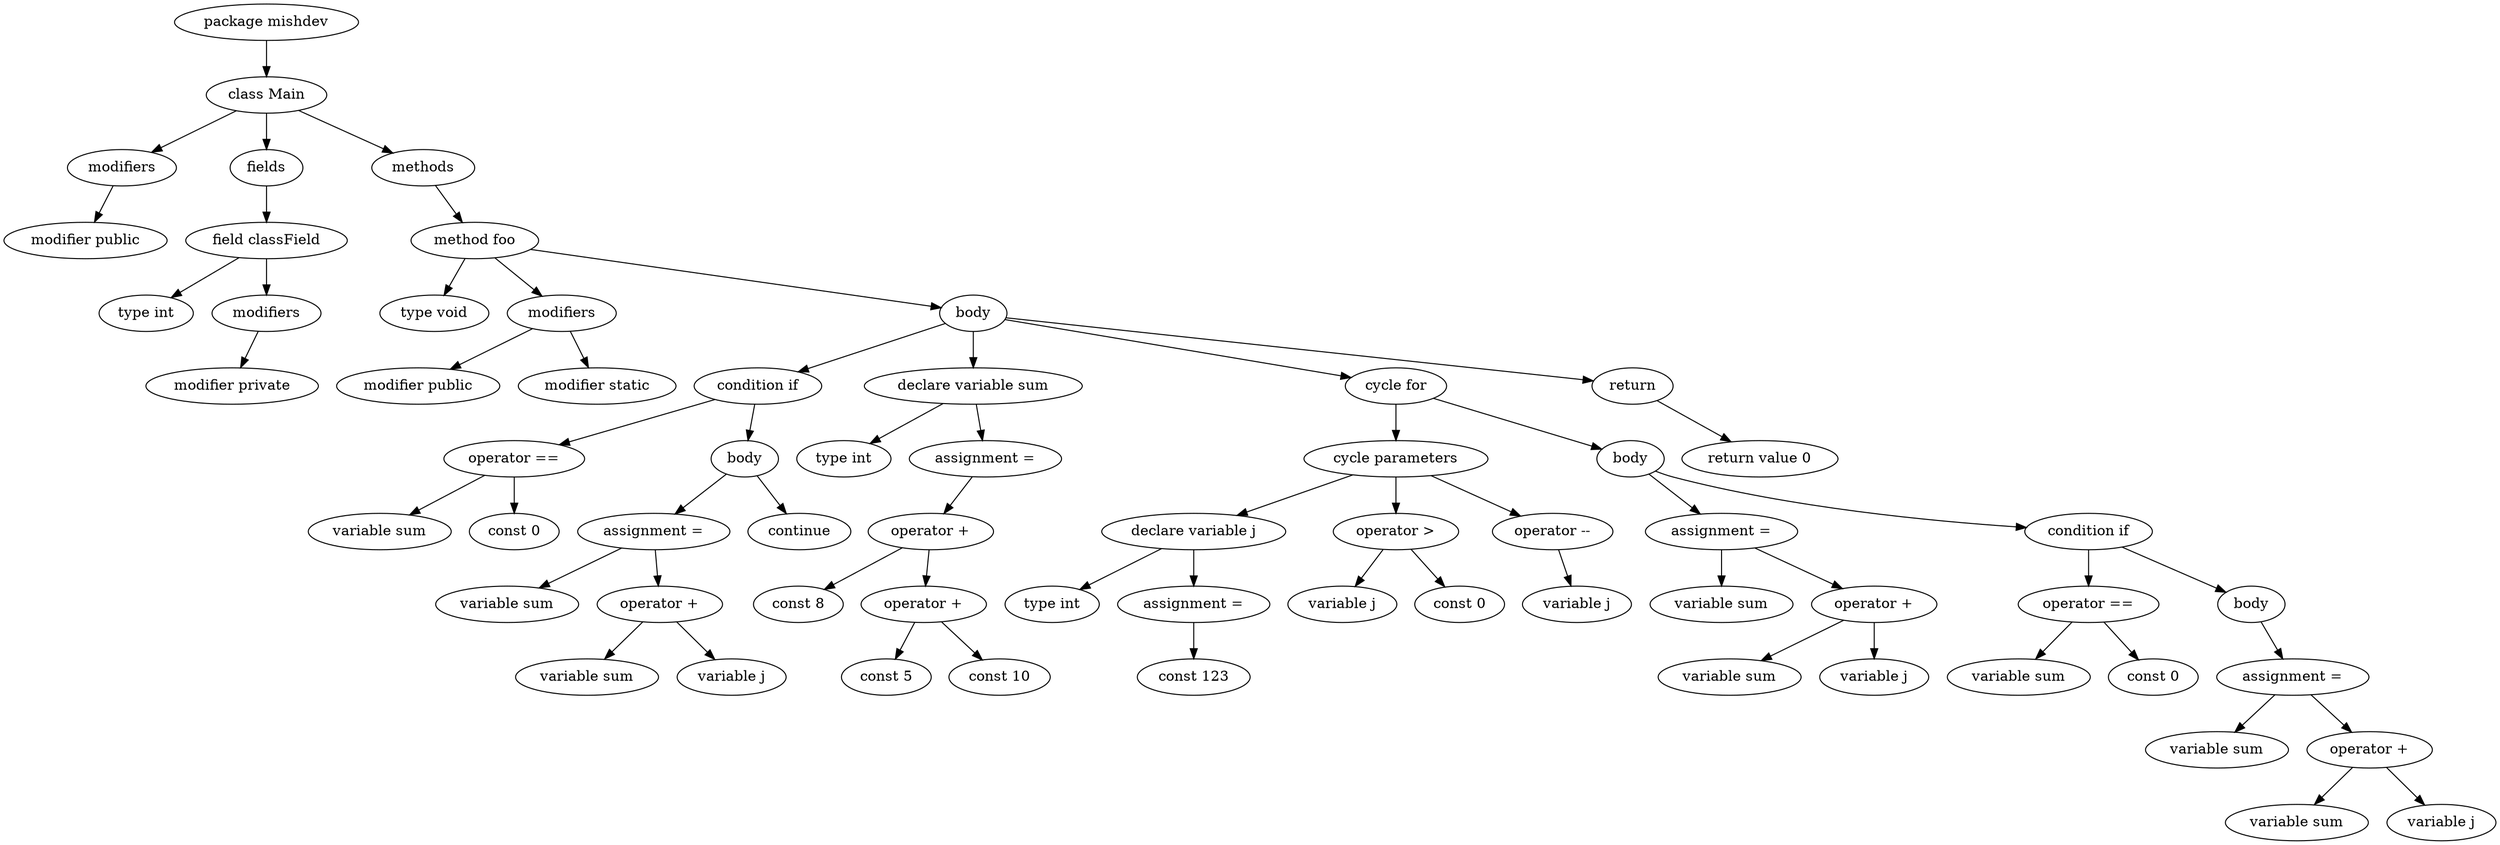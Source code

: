 digraph{
3[label="modifier public"];
2[label="modifiers"];
9[label="type int"];
8[label="modifier private"];
7[label="modifiers"];
6[label="field classField"];
4[label="fields"];
14[label="type void"];
12[label="modifier public"];
13[label="modifier static"];
11[label="modifiers"];
19[label="variable sum"];
20[label="const 0"];
18[label="operator =="];
23[label="variable sum"];
25[label="variable sum"];
26[label="variable j"];
24[label="operator +"];
22[label="assignment ="];
27[label="continue"];
21[label="body"];
17[label="condition if"];
29[label="type int"];
32[label="const 8"];
34[label="const 5"];
35[label="const 10"];
33[label="operator +"];
31[label="operator +"];
30[label="assignment ="];
28[label="declare variable sum"];
40[label="type int"];
42[label="const 123"];
41[label="assignment ="];
39[label="declare variable j"];
44[label="variable j"];
45[label="const 0"];
43[label="operator >"];
47[label="variable j"];
46[label="operator --"];
38[label="cycle parameters"];
50[label="variable sum"];
52[label="variable sum"];
53[label="variable j"];
51[label="operator +"];
49[label="assignment ="];
57[label="variable sum"];
58[label="const 0"];
56[label="operator =="];
61[label="variable sum"];
63[label="variable sum"];
64[label="variable j"];
62[label="operator +"];
60[label="assignment ="];
59[label="body"];
55[label="condition if"];
48[label="body"];
37[label="cycle for"];
66[label="return value 0"];
65[label="return"];
15[label="body"];
10[label="method foo"];
5[label="methods"];
1[label="class Main"];
0[label="package mishdev"];
0 -> 1
1 -> 2
2 -> 3
1 -> 4
4 -> 6
6 -> 9
6 -> 7
7 -> 8
1 -> 5
5 -> 10
10 -> 14
10 -> 11
11 -> 12
11 -> 13
10 -> 15
15 -> 17
17 -> 18
18 -> 19
18 -> 20
17 -> 21
21 -> 22
22 -> 23
22 -> 24
24 -> 25
24 -> 26
21 -> 27
15 -> 28
28 -> 29
28 -> 30
30 -> 31
31 -> 32
31 -> 33
33 -> 34
33 -> 35
15 -> 37
37 -> 38
38 -> 39
39 -> 40
39 -> 41
41 -> 42
38 -> 43
43 -> 44
43 -> 45
38 -> 46
46 -> 47
37 -> 48
48 -> 49
49 -> 50
49 -> 51
51 -> 52
51 -> 53
48 -> 55
55 -> 56
56 -> 57
56 -> 58
55 -> 59
59 -> 60
60 -> 61
60 -> 62
62 -> 63
62 -> 64
15 -> 65
65 -> 66

}